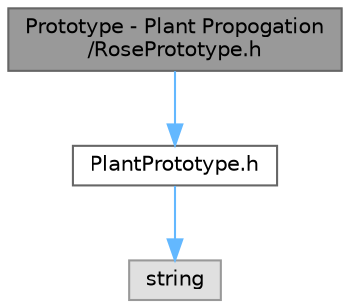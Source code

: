 digraph "Prototype - Plant Propogation/RosePrototype.h"
{
 // INTERACTIVE_SVG=YES
 // LATEX_PDF_SIZE
  bgcolor="transparent";
  edge [fontname=Helvetica,fontsize=10,labelfontname=Helvetica,labelfontsize=10];
  node [fontname=Helvetica,fontsize=10,shape=box,height=0.2,width=0.4];
  Node1 [id="Node000001",label="Prototype - Plant Propogation\l/RosePrototype.h",height=0.2,width=0.4,color="gray40", fillcolor="grey60", style="filled", fontcolor="black",tooltip="Concrete prototype for cloning rose plants."];
  Node1 -> Node2 [id="edge1_Node000001_Node000002",color="steelblue1",style="solid",tooltip=" "];
  Node2 [id="Node000002",label="PlantPrototype.h",height=0.2,width=0.4,color="grey40", fillcolor="white", style="filled",URL="$_plant_prototype_8h.html",tooltip="Abstract base class for the Prototype design pattern for plant propagation."];
  Node2 -> Node3 [id="edge2_Node000002_Node000003",color="steelblue1",style="solid",tooltip=" "];
  Node3 [id="Node000003",label="string",height=0.2,width=0.4,color="grey60", fillcolor="#E0E0E0", style="filled",tooltip=" "];
}

